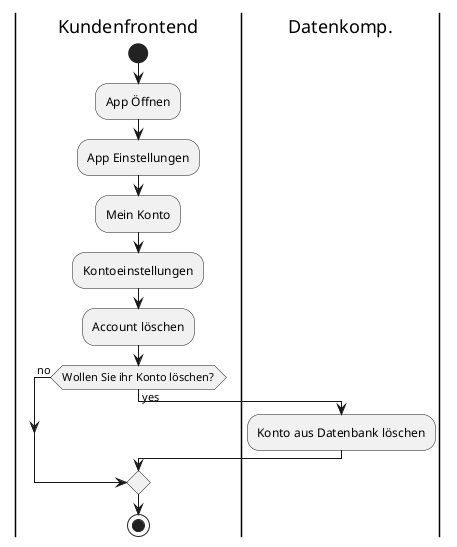 @startuml
|Kundenfrontend|
start
:App Öffnen;

:App Einstellungen;
:Mein Konto;
:Kontoeinstellungen;
:Account löschen;
|Kundenfrontend|

if (Wollen Sie ihr Konto löschen?) is (yes) then
|Datenkomp.|
  :Konto aus Datenbank löschen;
else (no)
endif
|Kundenfrontend|
stop

@enduml


@enduml
